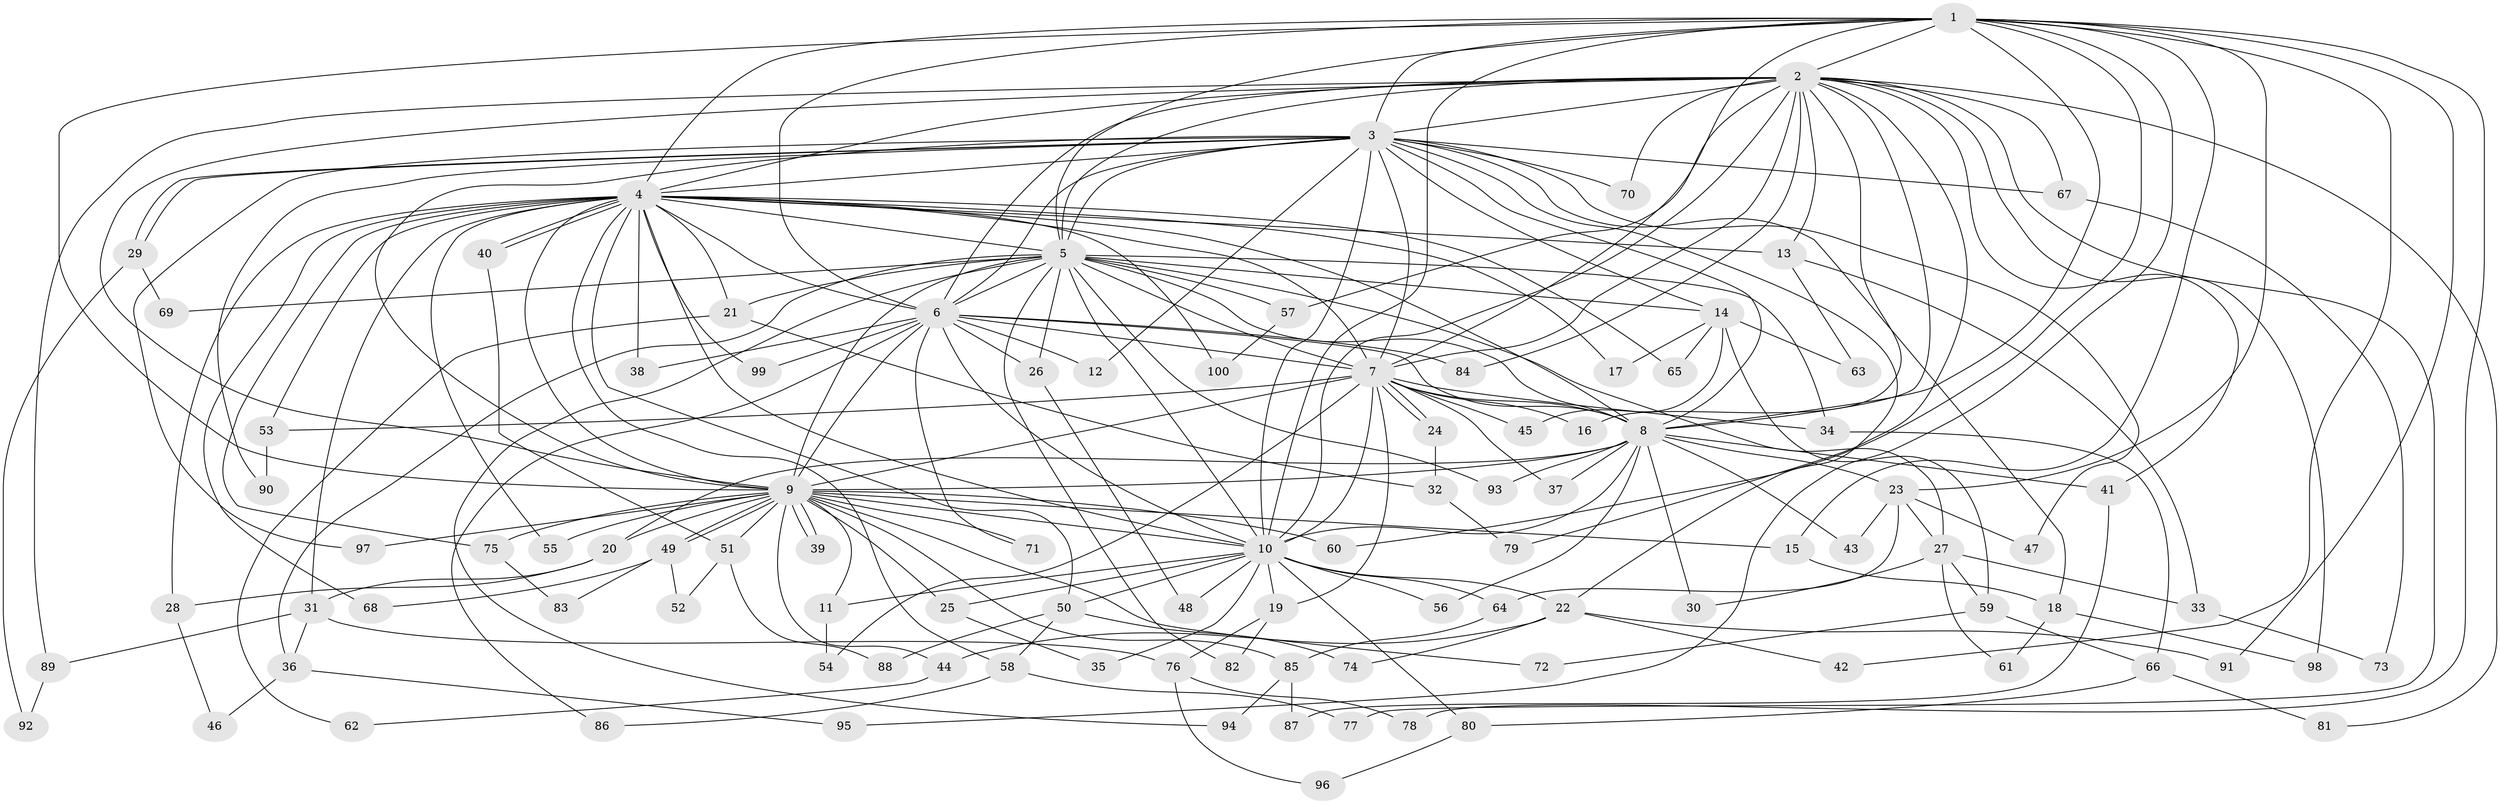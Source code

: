 // coarse degree distribution, {22: 0.03333333333333333, 20: 0.03333333333333333, 5: 0.06666666666666667, 15: 0.03333333333333333, 2: 0.4, 3: 0.26666666666666666, 1: 0.1, 4: 0.06666666666666667}
// Generated by graph-tools (version 1.1) at 2025/17/03/04/25 18:17:31]
// undirected, 100 vertices, 225 edges
graph export_dot {
graph [start="1"]
  node [color=gray90,style=filled];
  1;
  2;
  3;
  4;
  5;
  6;
  7;
  8;
  9;
  10;
  11;
  12;
  13;
  14;
  15;
  16;
  17;
  18;
  19;
  20;
  21;
  22;
  23;
  24;
  25;
  26;
  27;
  28;
  29;
  30;
  31;
  32;
  33;
  34;
  35;
  36;
  37;
  38;
  39;
  40;
  41;
  42;
  43;
  44;
  45;
  46;
  47;
  48;
  49;
  50;
  51;
  52;
  53;
  54;
  55;
  56;
  57;
  58;
  59;
  60;
  61;
  62;
  63;
  64;
  65;
  66;
  67;
  68;
  69;
  70;
  71;
  72;
  73;
  74;
  75;
  76;
  77;
  78;
  79;
  80;
  81;
  82;
  83;
  84;
  85;
  86;
  87;
  88;
  89;
  90;
  91;
  92;
  93;
  94;
  95;
  96;
  97;
  98;
  99;
  100;
  1 -- 2;
  1 -- 3;
  1 -- 4;
  1 -- 5;
  1 -- 6;
  1 -- 7;
  1 -- 8;
  1 -- 9;
  1 -- 10;
  1 -- 15;
  1 -- 23;
  1 -- 42;
  1 -- 60;
  1 -- 78;
  1 -- 91;
  1 -- 95;
  2 -- 3;
  2 -- 4;
  2 -- 5;
  2 -- 6;
  2 -- 7;
  2 -- 8;
  2 -- 9;
  2 -- 10;
  2 -- 13;
  2 -- 16;
  2 -- 41;
  2 -- 57;
  2 -- 67;
  2 -- 70;
  2 -- 77;
  2 -- 79;
  2 -- 81;
  2 -- 84;
  2 -- 89;
  2 -- 98;
  3 -- 4;
  3 -- 5;
  3 -- 6;
  3 -- 7;
  3 -- 8;
  3 -- 9;
  3 -- 10;
  3 -- 12;
  3 -- 14;
  3 -- 18;
  3 -- 22;
  3 -- 29;
  3 -- 29;
  3 -- 47;
  3 -- 67;
  3 -- 70;
  3 -- 90;
  3 -- 97;
  4 -- 5;
  4 -- 6;
  4 -- 7;
  4 -- 8;
  4 -- 9;
  4 -- 10;
  4 -- 13;
  4 -- 17;
  4 -- 21;
  4 -- 28;
  4 -- 31;
  4 -- 38;
  4 -- 40;
  4 -- 40;
  4 -- 50;
  4 -- 53;
  4 -- 55;
  4 -- 58;
  4 -- 65;
  4 -- 68;
  4 -- 75;
  4 -- 99;
  4 -- 100;
  5 -- 6;
  5 -- 7;
  5 -- 8;
  5 -- 9;
  5 -- 10;
  5 -- 14;
  5 -- 21;
  5 -- 26;
  5 -- 27;
  5 -- 34;
  5 -- 36;
  5 -- 57;
  5 -- 69;
  5 -- 82;
  5 -- 93;
  5 -- 94;
  6 -- 7;
  6 -- 8;
  6 -- 9;
  6 -- 10;
  6 -- 12;
  6 -- 26;
  6 -- 38;
  6 -- 71;
  6 -- 84;
  6 -- 86;
  6 -- 99;
  7 -- 8;
  7 -- 9;
  7 -- 10;
  7 -- 16;
  7 -- 19;
  7 -- 24;
  7 -- 24;
  7 -- 34;
  7 -- 37;
  7 -- 45;
  7 -- 53;
  7 -- 54;
  8 -- 9;
  8 -- 10;
  8 -- 20;
  8 -- 23;
  8 -- 30;
  8 -- 37;
  8 -- 41;
  8 -- 43;
  8 -- 56;
  8 -- 93;
  9 -- 10;
  9 -- 11;
  9 -- 15;
  9 -- 20;
  9 -- 25;
  9 -- 39;
  9 -- 39;
  9 -- 44;
  9 -- 49;
  9 -- 49;
  9 -- 51;
  9 -- 55;
  9 -- 60;
  9 -- 71;
  9 -- 72;
  9 -- 75;
  9 -- 85;
  9 -- 97;
  10 -- 11;
  10 -- 19;
  10 -- 22;
  10 -- 25;
  10 -- 35;
  10 -- 48;
  10 -- 50;
  10 -- 56;
  10 -- 64;
  10 -- 80;
  11 -- 54;
  13 -- 33;
  13 -- 63;
  14 -- 17;
  14 -- 45;
  14 -- 59;
  14 -- 63;
  14 -- 65;
  15 -- 18;
  18 -- 61;
  18 -- 98;
  19 -- 76;
  19 -- 82;
  20 -- 28;
  20 -- 31;
  21 -- 32;
  21 -- 62;
  22 -- 42;
  22 -- 44;
  22 -- 74;
  22 -- 91;
  23 -- 27;
  23 -- 43;
  23 -- 47;
  23 -- 64;
  24 -- 32;
  25 -- 35;
  26 -- 48;
  27 -- 30;
  27 -- 33;
  27 -- 59;
  27 -- 61;
  28 -- 46;
  29 -- 69;
  29 -- 92;
  31 -- 36;
  31 -- 76;
  31 -- 89;
  32 -- 79;
  33 -- 73;
  34 -- 66;
  36 -- 46;
  36 -- 95;
  40 -- 51;
  41 -- 87;
  44 -- 62;
  49 -- 52;
  49 -- 68;
  49 -- 83;
  50 -- 58;
  50 -- 74;
  50 -- 88;
  51 -- 52;
  51 -- 88;
  53 -- 90;
  57 -- 100;
  58 -- 77;
  58 -- 86;
  59 -- 66;
  59 -- 72;
  64 -- 85;
  66 -- 80;
  66 -- 81;
  67 -- 73;
  75 -- 83;
  76 -- 78;
  76 -- 96;
  80 -- 96;
  85 -- 87;
  85 -- 94;
  89 -- 92;
}

